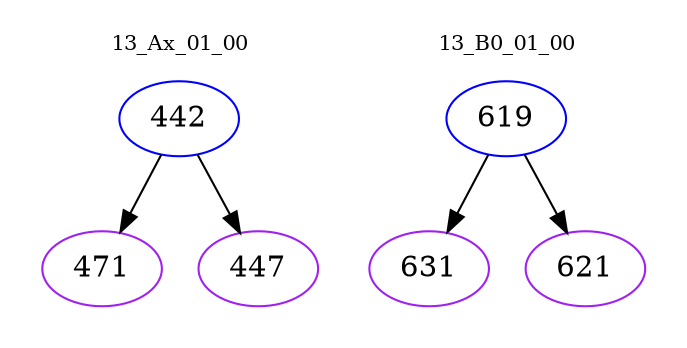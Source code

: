 digraph{
subgraph cluster_0 {
color = white
label = "13_Ax_01_00";
fontsize=10;
T0_442 [label="442", color="blue"]
T0_442 -> T0_471 [color="black"]
T0_471 [label="471", color="purple"]
T0_442 -> T0_447 [color="black"]
T0_447 [label="447", color="purple"]
}
subgraph cluster_1 {
color = white
label = "13_B0_01_00";
fontsize=10;
T1_619 [label="619", color="blue"]
T1_619 -> T1_631 [color="black"]
T1_631 [label="631", color="purple"]
T1_619 -> T1_621 [color="black"]
T1_621 [label="621", color="purple"]
}
}

